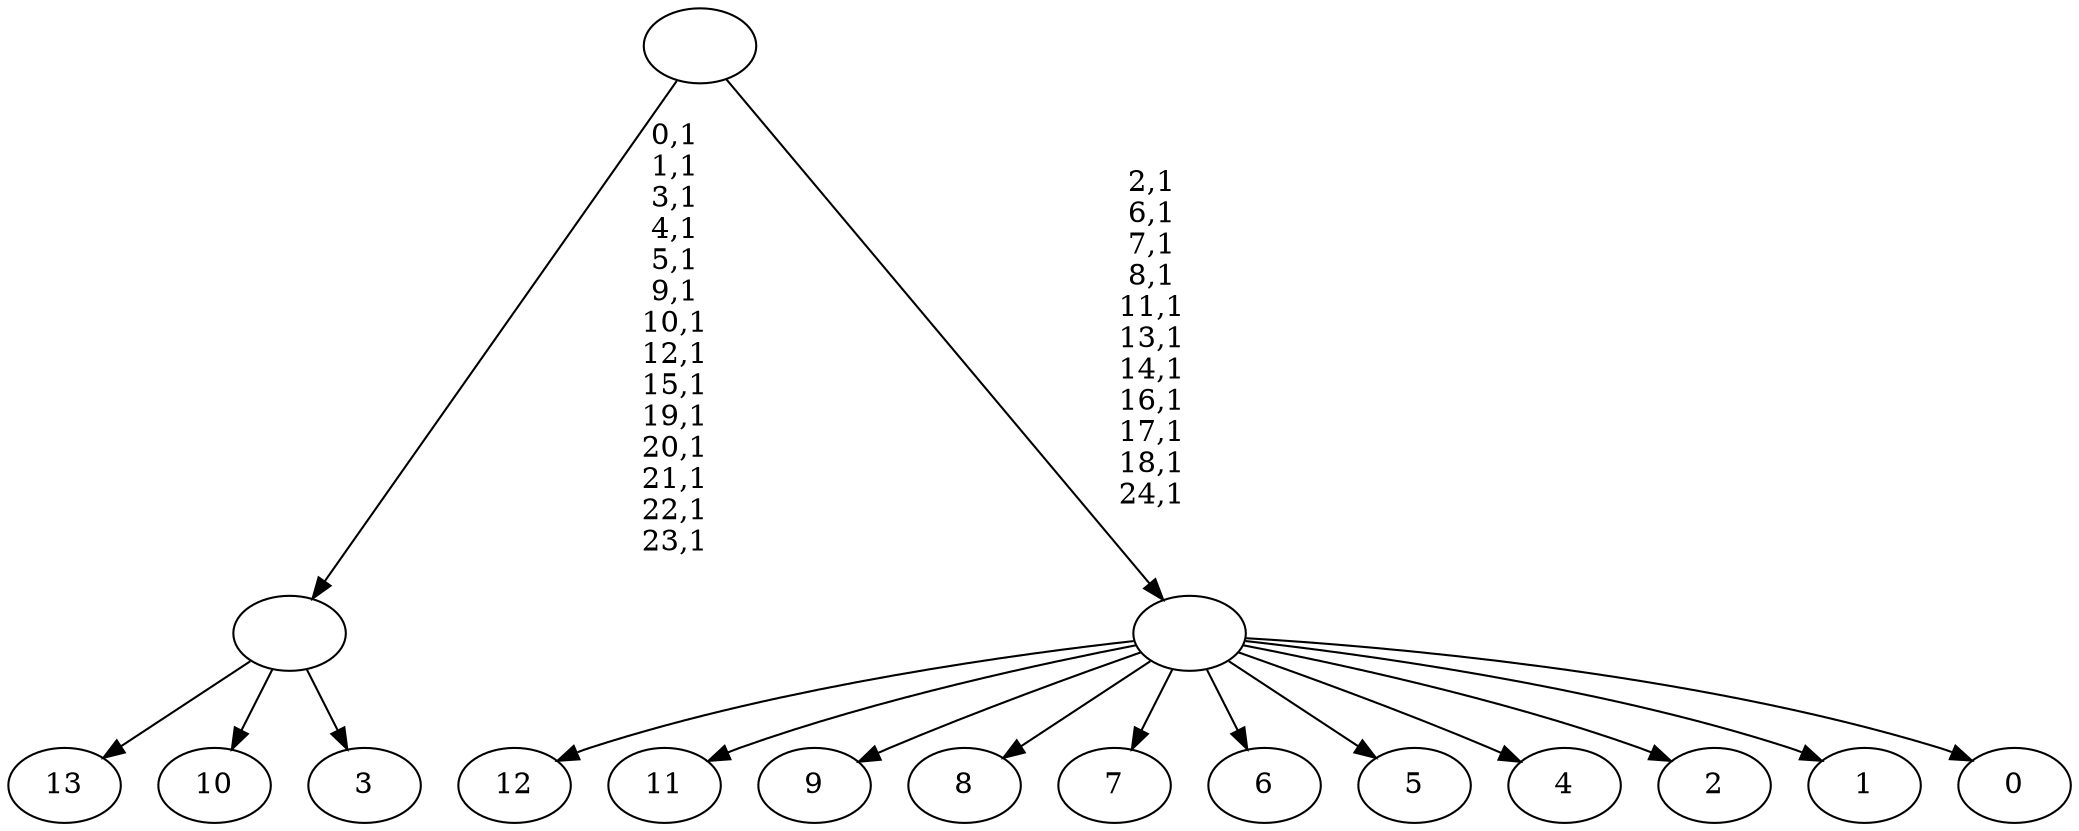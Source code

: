 digraph T {
	39 [label="13"]
	38 [label="12"]
	37 [label="11"]
	36 [label="10"]
	35 [label="9"]
	34 [label="8"]
	33 [label="7"]
	32 [label="6"]
	31 [label="5"]
	30 [label="4"]
	29 [label="3"]
	28 [label=""]
	14 [label="2"]
	13 [label="1"]
	12 [label="0"]
	11 [label=""]
	0 [label=""]
	28 -> 39 [label=""]
	28 -> 36 [label=""]
	28 -> 29 [label=""]
	11 -> 38 [label=""]
	11 -> 37 [label=""]
	11 -> 35 [label=""]
	11 -> 34 [label=""]
	11 -> 33 [label=""]
	11 -> 32 [label=""]
	11 -> 31 [label=""]
	11 -> 30 [label=""]
	11 -> 14 [label=""]
	11 -> 13 [label=""]
	11 -> 12 [label=""]
	0 -> 11 [label="2,1\n6,1\n7,1\n8,1\n11,1\n13,1\n14,1\n16,1\n17,1\n18,1\n24,1"]
	0 -> 28 [label="0,1\n1,1\n3,1\n4,1\n5,1\n9,1\n10,1\n12,1\n15,1\n19,1\n20,1\n21,1\n22,1\n23,1"]
}
